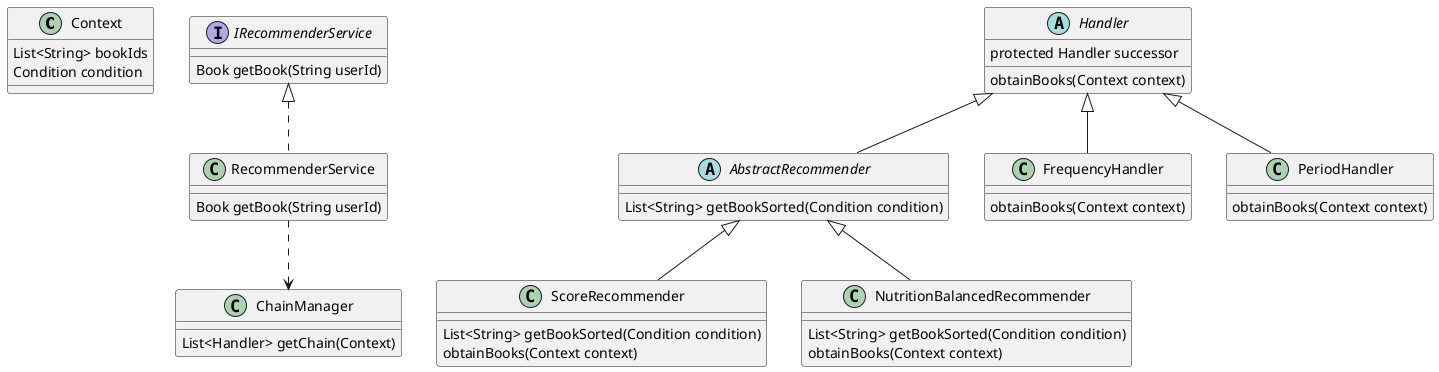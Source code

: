 @startuml

class Context{
    List<String> bookIds
    Condition condition
}

interface IRecommenderService{
   Book getBook(String userId)
}

class RecommenderService{
   Book getBook(String userId)
}

class ChainManager{
    List<Handler> getChain(Context)
}

abstract AbstractRecommender{
    List<String> getBookSorted(Condition condition)
}

class ScoreRecommender{
    List<String> getBookSorted(Condition condition)
    obtainBooks(Context context)
}
class NutritionBalancedRecommender{
    List<String> getBookSorted(Condition condition)
    obtainBooks(Context context)
}
abstract Handler{
    protected Handler successor
    obtainBooks(Context context)
}

class FrequencyHandler{
    obtainBooks(Context context)
}
class PeriodHandler{
    obtainBooks(Context context)
}
AbstractRecommender <|-- ScoreRecommender
AbstractRecommender <|-- NutritionBalancedRecommender
Handler <|-- AbstractRecommender
Handler <|-- FrequencyHandler
Handler <|-- PeriodHandler
IRecommenderService <|.. RecommenderService
RecommenderService ..> ChainManager


@enduml